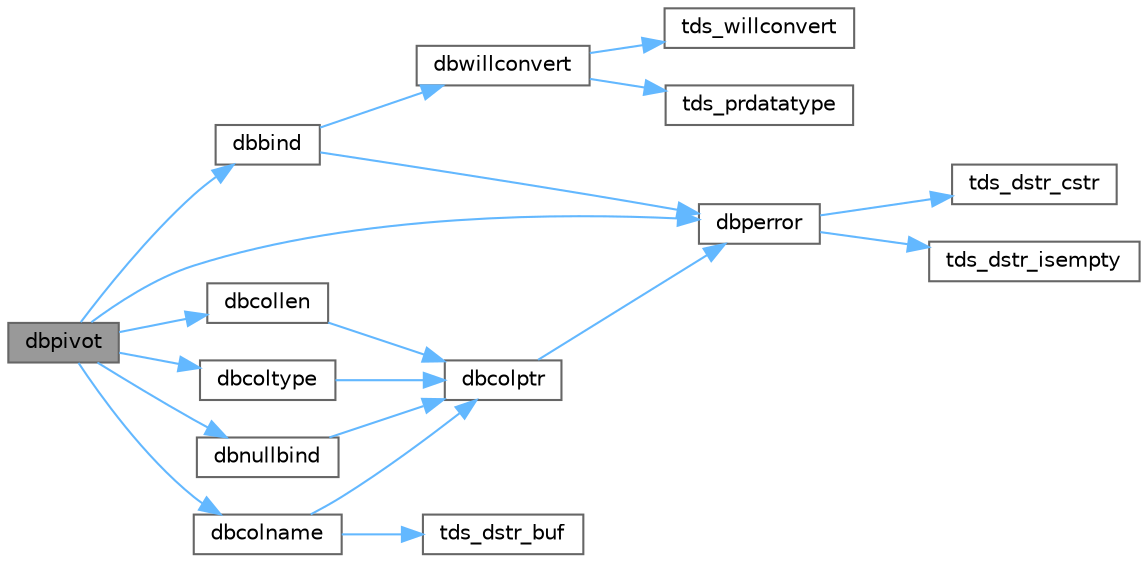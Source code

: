 digraph "dbpivot"
{
 // LATEX_PDF_SIZE
  bgcolor="transparent";
  edge [fontname=Helvetica,fontsize=10,labelfontname=Helvetica,labelfontsize=10];
  node [fontname=Helvetica,fontsize=10,shape=box,height=0.2,width=0.4];
  rankdir="LR";
  Node1 [id="Node000001",label="dbpivot",height=0.2,width=0.4,color="gray40", fillcolor="grey60", style="filled", fontcolor="black",tooltip="Pivot the rows, creating a new resultset."];
  Node1 -> Node2 [id="edge1_Node000001_Node000002",color="steelblue1",style="solid",tooltip=" "];
  Node2 [id="Node000002",label="dbbind",height=0.2,width=0.4,color="grey40", fillcolor="white", style="filled",URL="$a00575.html#ga873bc0f4663165e711655ade1dfae795",tooltip="Tie a host variable to a resultset column."];
  Node2 -> Node3 [id="edge2_Node000002_Node000003",color="steelblue1",style="solid",tooltip=" "];
  Node3 [id="Node000003",label="dbperror",height=0.2,width=0.4,color="grey40", fillcolor="white", style="filled",URL="$a00581.html#ga302a4ce6559b81808e3be51615cd1b67",tooltip="Call client-installed error handler."];
  Node3 -> Node4 [id="edge3_Node000003_Node000004",color="steelblue1",style="solid",tooltip=" "];
  Node4 [id="Node000004",label="tds_dstr_cstr",height=0.2,width=0.4,color="grey40", fillcolor="white", style="filled",URL="$a00593.html#gac536f0e4d77d3cff5702719362ec1766",tooltip="Returns a C version (NUL terminated string) of dstr."];
  Node3 -> Node5 [id="edge4_Node000003_Node000005",color="steelblue1",style="solid",tooltip=" "];
  Node5 [id="Node000005",label="tds_dstr_isempty",height=0.2,width=0.4,color="grey40", fillcolor="white", style="filled",URL="$a00593.html#ga197c6af67f2e7469d06c2aa055917b1e",tooltip="test if string is empty"];
  Node2 -> Node6 [id="edge5_Node000002_Node000006",color="steelblue1",style="solid",tooltip=" "];
  Node6 [id="Node000006",label="dbwillconvert",height=0.2,width=0.4,color="grey40", fillcolor="white", style="filled",URL="$a00575.html#gaaf8349999c16b3c36caf5947747a2915",tooltip="Test whether or not a datatype can be converted to another datatype."];
  Node6 -> Node7 [id="edge6_Node000006_Node000007",color="steelblue1",style="solid",tooltip=" "];
  Node7 [id="Node000007",label="tds_prdatatype",height=0.2,width=0.4,color="grey40", fillcolor="white", style="filled",URL="$a00089.html#ac7a199aaeb82935f6d1dda2be551a089",tooltip="Returns type in string."];
  Node6 -> Node8 [id="edge7_Node000006_Node000008",color="steelblue1",style="solid",tooltip=" "];
  Node8 [id="Node000008",label="tds_willconvert",height=0.2,width=0.4,color="grey40", fillcolor="white", style="filled",URL="$a00587.html#ga80487b313213f60d8be71a50a002bb2c",tooltip="Test if a conversion is possible."];
  Node1 -> Node9 [id="edge8_Node000001_Node000009",color="steelblue1",style="solid",tooltip=" "];
  Node9 [id="Node000009",label="dbcollen",height=0.2,width=0.4,color="grey40", fillcolor="white", style="filled",URL="$a00575.html#ga89fc5589b4bf41932324d2cfc6ad6433",tooltip="Get size of a regular result column."];
  Node9 -> Node10 [id="edge9_Node000009_Node000010",color="steelblue1",style="solid",tooltip=" "];
  Node10 [id="Node000010",label="dbcolptr",height=0.2,width=0.4,color="grey40", fillcolor="white", style="filled",URL="$a00581.html#ga45d1c0fba44eafde5e156a70af5d6126",tooltip="Sanity checks for column-oriented functions."];
  Node10 -> Node3 [id="edge10_Node000010_Node000003",color="steelblue1",style="solid",tooltip=" "];
  Node1 -> Node11 [id="edge11_Node000001_Node000011",color="steelblue1",style="solid",tooltip=" "];
  Node11 [id="Node000011",label="dbcolname",height=0.2,width=0.4,color="grey40", fillcolor="white", style="filled",URL="$a00575.html#ga3bcdc8f584537b8278483f2cee59f130",tooltip="Return name of a regular result column."];
  Node11 -> Node10 [id="edge12_Node000011_Node000010",color="steelblue1",style="solid",tooltip=" "];
  Node11 -> Node12 [id="edge13_Node000011_Node000012",color="steelblue1",style="solid",tooltip=" "];
  Node12 [id="Node000012",label="tds_dstr_buf",height=0.2,width=0.4,color="grey40", fillcolor="white", style="filled",URL="$a00593.html#gae092e53680d954bcf4f19334987d43c7",tooltip="Returns a buffer to edit the string."];
  Node1 -> Node13 [id="edge14_Node000001_Node000013",color="steelblue1",style="solid",tooltip=" "];
  Node13 [id="Node000013",label="dbcoltype",height=0.2,width=0.4,color="grey40", fillcolor="white", style="filled",URL="$a00575.html#ga636e6f1b64743f3cf22158a56eef371f",tooltip="Get the datatype of a regular result set column."];
  Node13 -> Node10 [id="edge15_Node000013_Node000010",color="steelblue1",style="solid",tooltip=" "];
  Node1 -> Node14 [id="edge16_Node000001_Node000014",color="steelblue1",style="solid",tooltip=" "];
  Node14 [id="Node000014",label="dbnullbind",height=0.2,width=0.4,color="grey40", fillcolor="white", style="filled",URL="$a00575.html#ga85dcc40c3615f94be96b09b2ec043533",tooltip="Tie a null-indicator to a regular result column."];
  Node14 -> Node10 [id="edge17_Node000014_Node000010",color="steelblue1",style="solid",tooltip=" "];
  Node1 -> Node3 [id="edge18_Node000001_Node000003",color="steelblue1",style="solid",tooltip=" "];
}
